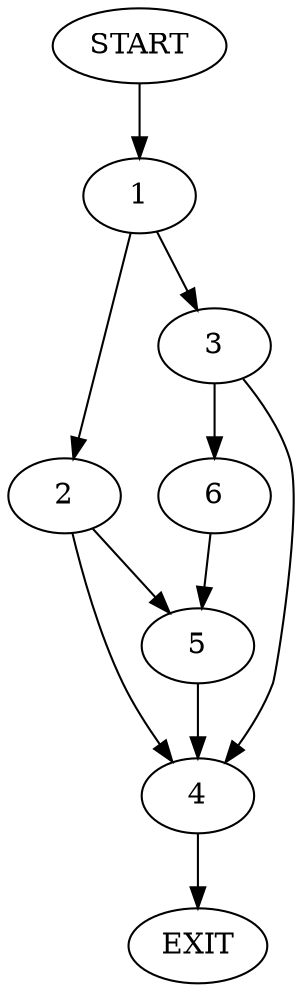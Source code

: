 digraph {
0 [label="START"]
7 [label="EXIT"]
0 -> 1
1 -> 2
1 -> 3
2 -> 4
2 -> 5
3 -> 6
3 -> 4
4 -> 7
6 -> 5
5 -> 4
}
